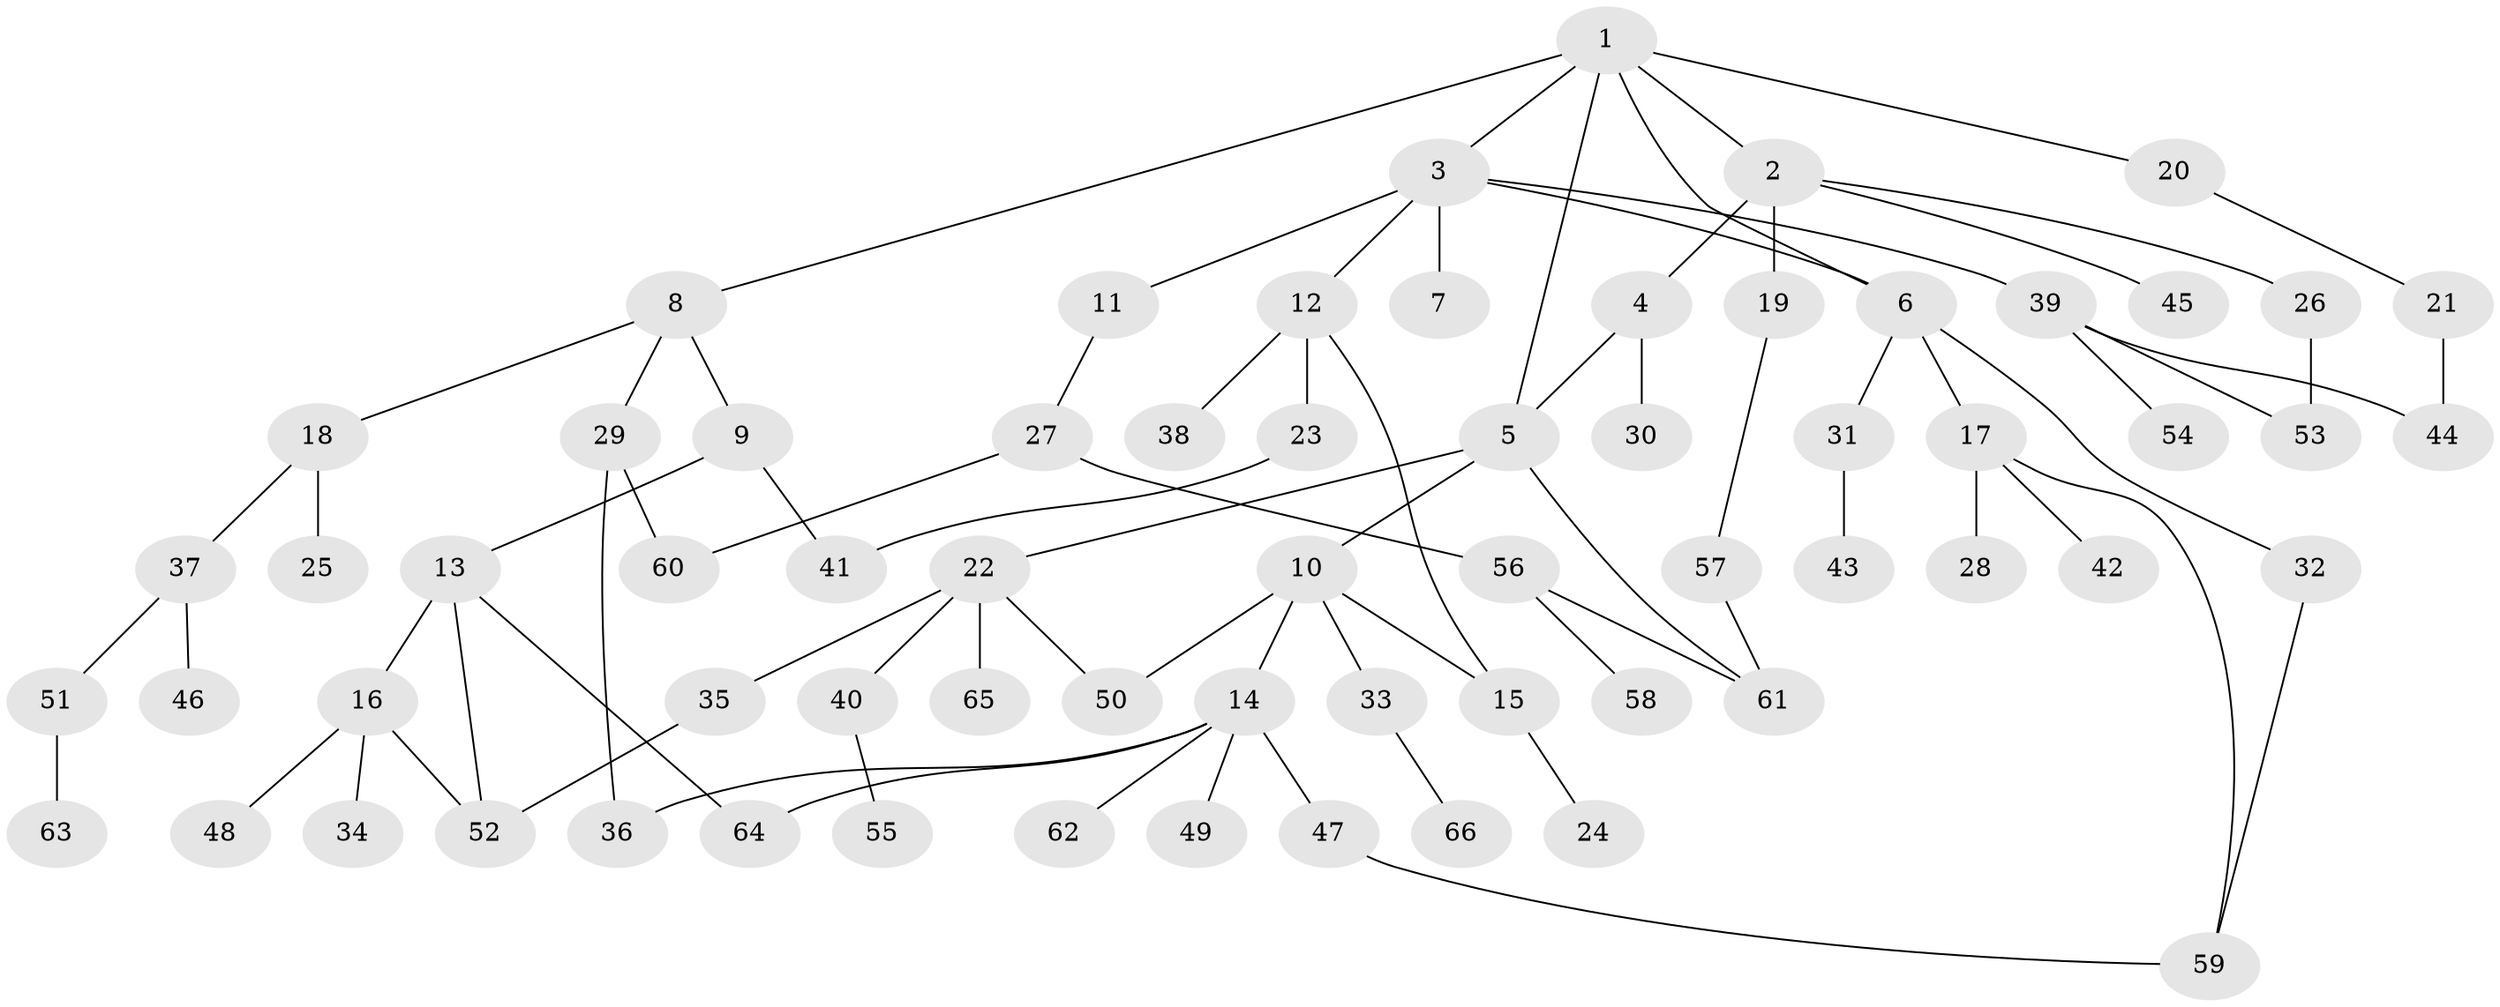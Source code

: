 // Generated by graph-tools (version 1.1) at 2025/01/03/09/25 03:01:06]
// undirected, 66 vertices, 81 edges
graph export_dot {
graph [start="1"]
  node [color=gray90,style=filled];
  1;
  2;
  3;
  4;
  5;
  6;
  7;
  8;
  9;
  10;
  11;
  12;
  13;
  14;
  15;
  16;
  17;
  18;
  19;
  20;
  21;
  22;
  23;
  24;
  25;
  26;
  27;
  28;
  29;
  30;
  31;
  32;
  33;
  34;
  35;
  36;
  37;
  38;
  39;
  40;
  41;
  42;
  43;
  44;
  45;
  46;
  47;
  48;
  49;
  50;
  51;
  52;
  53;
  54;
  55;
  56;
  57;
  58;
  59;
  60;
  61;
  62;
  63;
  64;
  65;
  66;
  1 -- 2;
  1 -- 3;
  1 -- 6;
  1 -- 8;
  1 -- 20;
  1 -- 5;
  2 -- 4;
  2 -- 19;
  2 -- 26;
  2 -- 45;
  3 -- 7;
  3 -- 11;
  3 -- 12;
  3 -- 39;
  3 -- 6;
  4 -- 5;
  4 -- 30;
  5 -- 10;
  5 -- 22;
  5 -- 61;
  6 -- 17;
  6 -- 31;
  6 -- 32;
  8 -- 9;
  8 -- 18;
  8 -- 29;
  9 -- 13;
  9 -- 41;
  10 -- 14;
  10 -- 15;
  10 -- 33;
  10 -- 50;
  11 -- 27;
  12 -- 23;
  12 -- 38;
  12 -- 15;
  13 -- 16;
  13 -- 52;
  13 -- 64;
  14 -- 47;
  14 -- 49;
  14 -- 62;
  14 -- 64;
  14 -- 36;
  15 -- 24;
  16 -- 34;
  16 -- 48;
  16 -- 52;
  17 -- 28;
  17 -- 42;
  17 -- 59;
  18 -- 25;
  18 -- 37;
  19 -- 57;
  20 -- 21;
  21 -- 44;
  22 -- 35;
  22 -- 40;
  22 -- 50;
  22 -- 65;
  23 -- 41;
  26 -- 53;
  27 -- 56;
  27 -- 60;
  29 -- 36;
  29 -- 60;
  31 -- 43;
  32 -- 59;
  33 -- 66;
  35 -- 52;
  37 -- 46;
  37 -- 51;
  39 -- 54;
  39 -- 44;
  39 -- 53;
  40 -- 55;
  47 -- 59;
  51 -- 63;
  56 -- 58;
  56 -- 61;
  57 -- 61;
}
